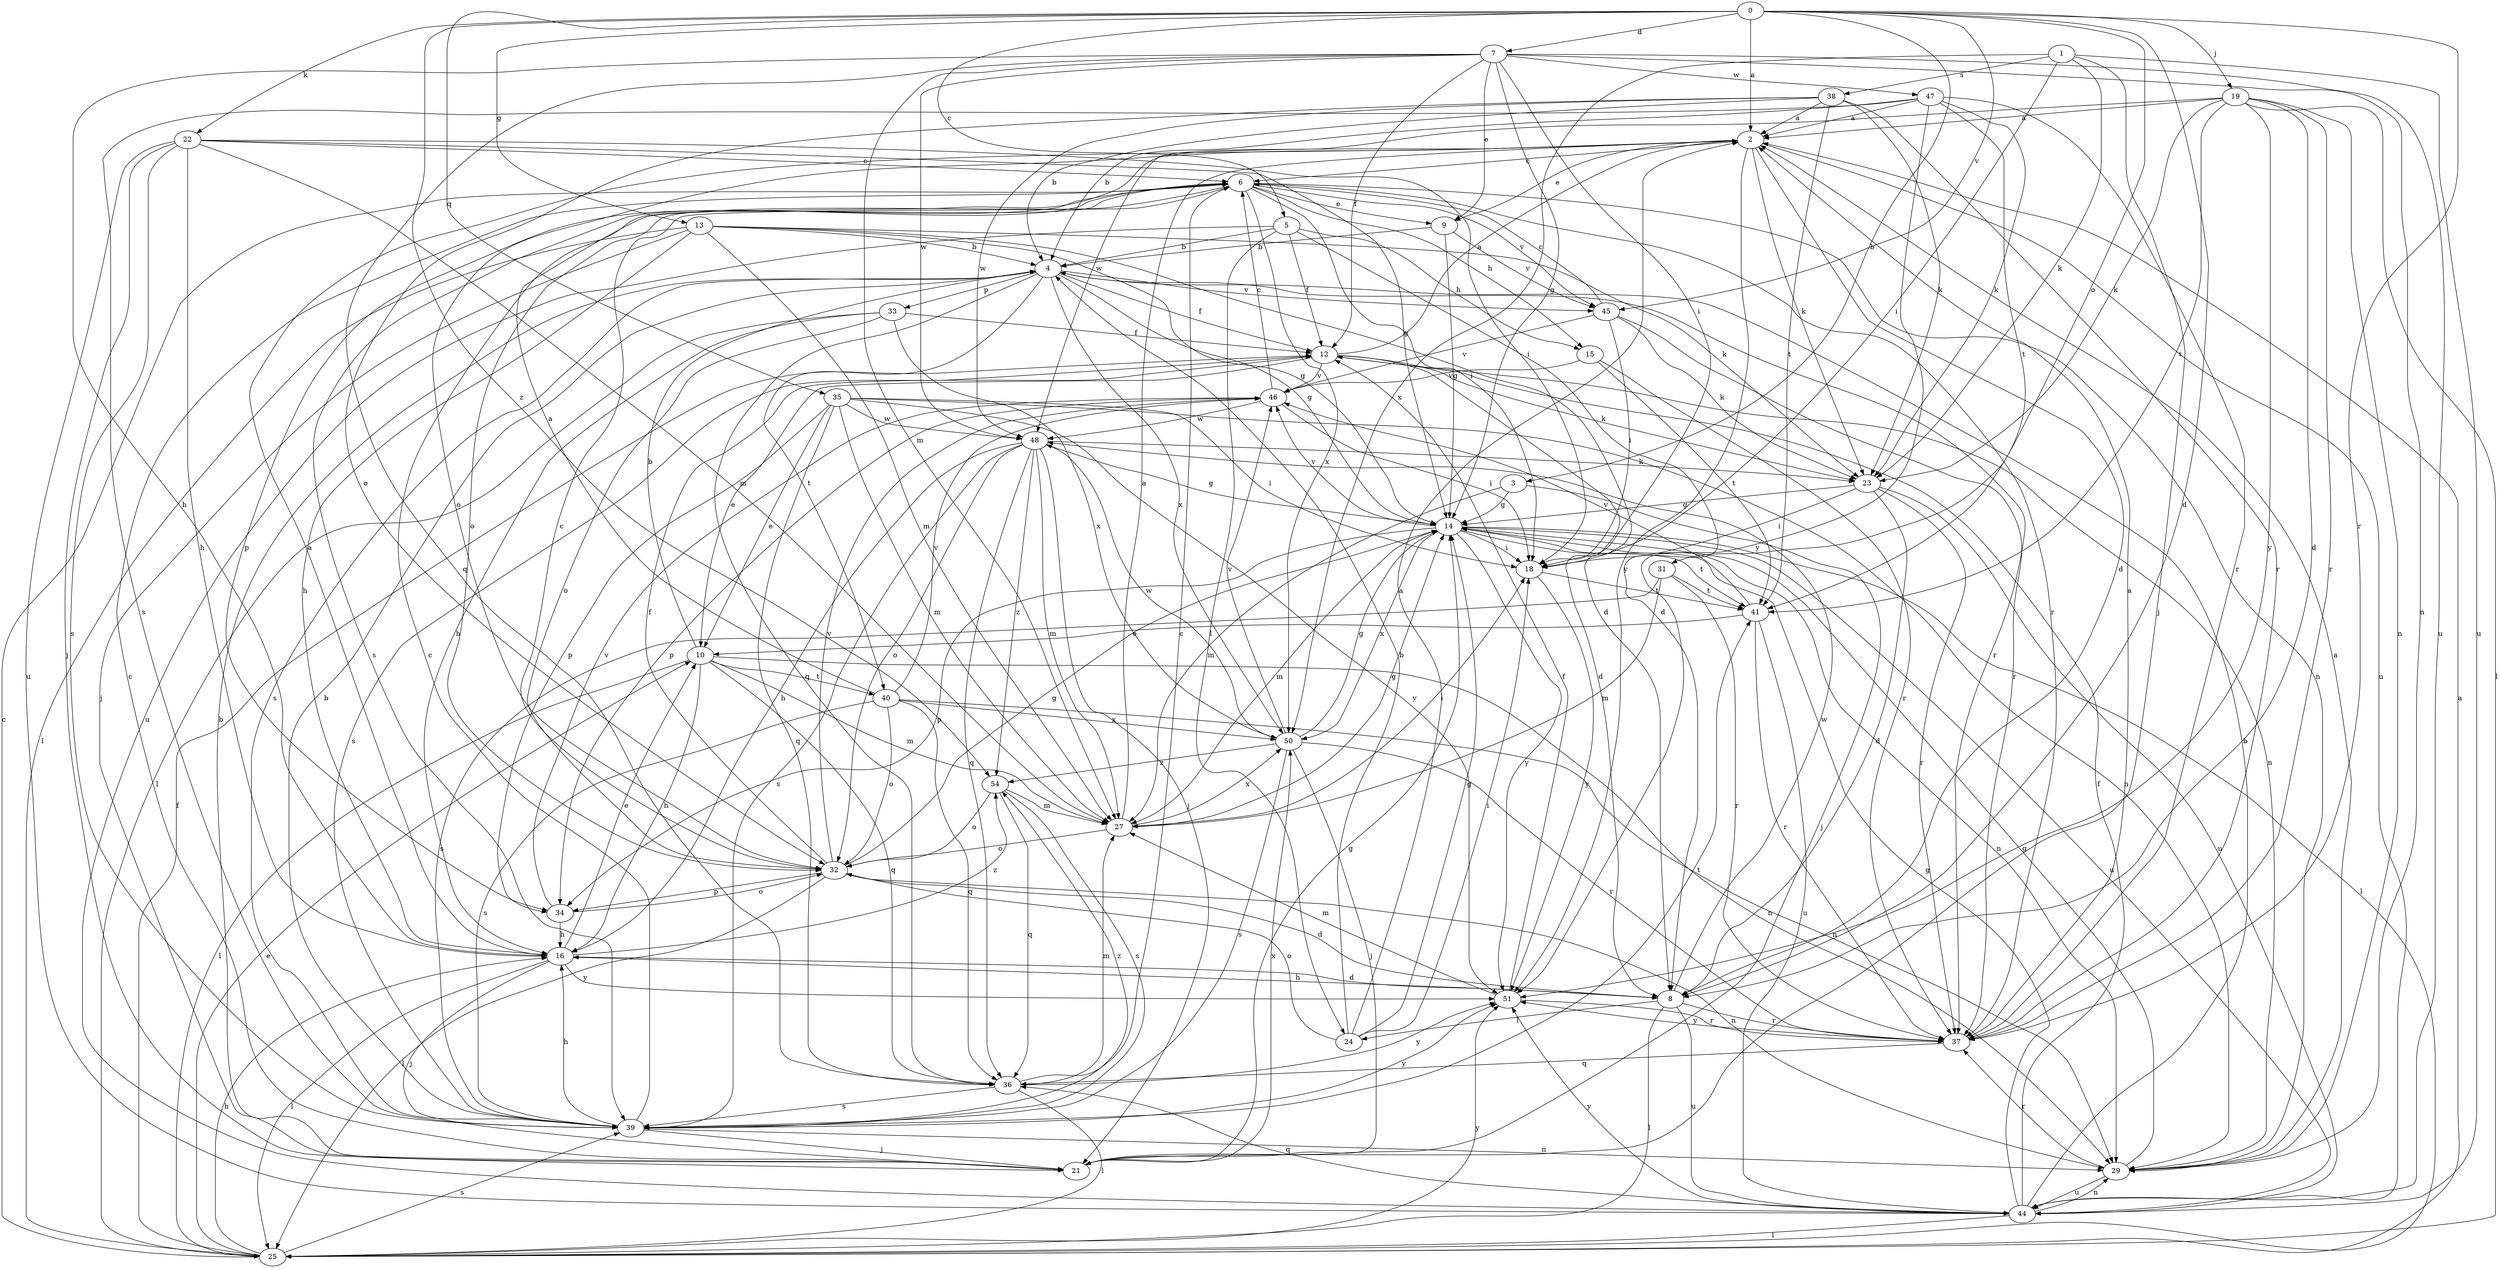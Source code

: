 strict digraph  {
0;
1;
2;
3;
4;
5;
6;
7;
8;
9;
10;
12;
13;
14;
15;
16;
18;
19;
21;
22;
23;
24;
25;
27;
29;
31;
32;
33;
34;
35;
36;
37;
38;
39;
40;
41;
44;
45;
46;
47;
48;
50;
51;
54;
0 -> 2  [label=a];
0 -> 3  [label=b];
0 -> 5  [label=c];
0 -> 7  [label=d];
0 -> 8  [label=d];
0 -> 13  [label=g];
0 -> 19  [label=j];
0 -> 22  [label=k];
0 -> 31  [label=o];
0 -> 35  [label=q];
0 -> 37  [label=r];
0 -> 45  [label=v];
0 -> 54  [label=z];
1 -> 18  [label=i];
1 -> 21  [label=j];
1 -> 23  [label=k];
1 -> 38  [label=s];
1 -> 44  [label=u];
1 -> 50  [label=x];
2 -> 6  [label=c];
2 -> 8  [label=d];
2 -> 9  [label=e];
2 -> 23  [label=k];
2 -> 32  [label=o];
2 -> 44  [label=u];
2 -> 51  [label=y];
3 -> 14  [label=g];
3 -> 21  [label=j];
3 -> 27  [label=m];
4 -> 12  [label=f];
4 -> 14  [label=g];
4 -> 33  [label=p];
4 -> 36  [label=q];
4 -> 37  [label=r];
4 -> 39  [label=s];
4 -> 40  [label=t];
4 -> 45  [label=v];
4 -> 50  [label=x];
5 -> 4  [label=b];
5 -> 8  [label=d];
5 -> 12  [label=f];
5 -> 15  [label=h];
5 -> 24  [label=l];
5 -> 44  [label=u];
6 -> 9  [label=e];
6 -> 15  [label=h];
6 -> 18  [label=i];
6 -> 29  [label=n];
6 -> 32  [label=o];
6 -> 34  [label=p];
6 -> 37  [label=r];
6 -> 39  [label=s];
6 -> 45  [label=v];
6 -> 50  [label=x];
7 -> 9  [label=e];
7 -> 12  [label=f];
7 -> 14  [label=g];
7 -> 16  [label=h];
7 -> 18  [label=i];
7 -> 27  [label=m];
7 -> 29  [label=n];
7 -> 36  [label=q];
7 -> 44  [label=u];
7 -> 47  [label=w];
7 -> 48  [label=w];
8 -> 16  [label=h];
8 -> 24  [label=l];
8 -> 25  [label=l];
8 -> 37  [label=r];
8 -> 44  [label=u];
8 -> 48  [label=w];
9 -> 4  [label=b];
9 -> 14  [label=g];
9 -> 45  [label=v];
10 -> 4  [label=b];
10 -> 16  [label=h];
10 -> 25  [label=l];
10 -> 27  [label=m];
10 -> 29  [label=n];
10 -> 36  [label=q];
10 -> 40  [label=t];
12 -> 2  [label=a];
12 -> 8  [label=d];
12 -> 10  [label=e];
12 -> 23  [label=k];
12 -> 29  [label=n];
12 -> 39  [label=s];
12 -> 46  [label=v];
13 -> 4  [label=b];
13 -> 8  [label=d];
13 -> 14  [label=g];
13 -> 16  [label=h];
13 -> 21  [label=j];
13 -> 23  [label=k];
13 -> 25  [label=l];
13 -> 27  [label=m];
14 -> 18  [label=i];
14 -> 25  [label=l];
14 -> 27  [label=m];
14 -> 29  [label=n];
14 -> 34  [label=p];
14 -> 41  [label=t];
14 -> 44  [label=u];
14 -> 46  [label=v];
14 -> 50  [label=x];
14 -> 51  [label=y];
15 -> 37  [label=r];
15 -> 41  [label=t];
15 -> 46  [label=v];
16 -> 2  [label=a];
16 -> 8  [label=d];
16 -> 10  [label=e];
16 -> 21  [label=j];
16 -> 25  [label=l];
16 -> 51  [label=y];
16 -> 54  [label=z];
18 -> 41  [label=t];
18 -> 51  [label=y];
19 -> 2  [label=a];
19 -> 8  [label=d];
19 -> 23  [label=k];
19 -> 25  [label=l];
19 -> 29  [label=n];
19 -> 37  [label=r];
19 -> 41  [label=t];
19 -> 48  [label=w];
19 -> 51  [label=y];
21 -> 4  [label=b];
21 -> 6  [label=c];
21 -> 14  [label=g];
21 -> 50  [label=x];
22 -> 6  [label=c];
22 -> 14  [label=g];
22 -> 16  [label=h];
22 -> 18  [label=i];
22 -> 21  [label=j];
22 -> 27  [label=m];
22 -> 39  [label=s];
22 -> 44  [label=u];
23 -> 8  [label=d];
23 -> 14  [label=g];
23 -> 18  [label=i];
23 -> 37  [label=r];
23 -> 44  [label=u];
24 -> 2  [label=a];
24 -> 4  [label=b];
24 -> 14  [label=g];
24 -> 18  [label=i];
24 -> 32  [label=o];
25 -> 2  [label=a];
25 -> 6  [label=c];
25 -> 10  [label=e];
25 -> 12  [label=f];
25 -> 16  [label=h];
25 -> 39  [label=s];
25 -> 51  [label=y];
27 -> 2  [label=a];
27 -> 14  [label=g];
27 -> 18  [label=i];
27 -> 32  [label=o];
27 -> 50  [label=x];
29 -> 2  [label=a];
29 -> 14  [label=g];
29 -> 37  [label=r];
29 -> 44  [label=u];
31 -> 27  [label=m];
31 -> 37  [label=r];
31 -> 39  [label=s];
31 -> 41  [label=t];
32 -> 6  [label=c];
32 -> 8  [label=d];
32 -> 12  [label=f];
32 -> 14  [label=g];
32 -> 25  [label=l];
32 -> 29  [label=n];
32 -> 34  [label=p];
32 -> 46  [label=v];
33 -> 12  [label=f];
33 -> 16  [label=h];
33 -> 25  [label=l];
33 -> 32  [label=o];
33 -> 50  [label=x];
34 -> 16  [label=h];
34 -> 32  [label=o];
34 -> 46  [label=v];
35 -> 10  [label=e];
35 -> 18  [label=i];
35 -> 27  [label=m];
35 -> 29  [label=n];
35 -> 34  [label=p];
35 -> 36  [label=q];
35 -> 48  [label=w];
35 -> 51  [label=y];
36 -> 6  [label=c];
36 -> 25  [label=l];
36 -> 27  [label=m];
36 -> 39  [label=s];
36 -> 51  [label=y];
37 -> 2  [label=a];
37 -> 36  [label=q];
37 -> 51  [label=y];
38 -> 2  [label=a];
38 -> 4  [label=b];
38 -> 23  [label=k];
38 -> 32  [label=o];
38 -> 37  [label=r];
38 -> 41  [label=t];
38 -> 48  [label=w];
39 -> 4  [label=b];
39 -> 6  [label=c];
39 -> 16  [label=h];
39 -> 21  [label=j];
39 -> 29  [label=n];
39 -> 41  [label=t];
39 -> 51  [label=y];
39 -> 54  [label=z];
40 -> 2  [label=a];
40 -> 29  [label=n];
40 -> 32  [label=o];
40 -> 36  [label=q];
40 -> 39  [label=s];
40 -> 46  [label=v];
40 -> 50  [label=x];
41 -> 10  [label=e];
41 -> 37  [label=r];
41 -> 44  [label=u];
41 -> 46  [label=v];
44 -> 4  [label=b];
44 -> 12  [label=f];
44 -> 14  [label=g];
44 -> 25  [label=l];
44 -> 29  [label=n];
44 -> 36  [label=q];
44 -> 51  [label=y];
45 -> 6  [label=c];
45 -> 18  [label=i];
45 -> 23  [label=k];
45 -> 37  [label=r];
45 -> 46  [label=v];
46 -> 6  [label=c];
46 -> 18  [label=i];
46 -> 34  [label=p];
46 -> 48  [label=w];
47 -> 2  [label=a];
47 -> 4  [label=b];
47 -> 23  [label=k];
47 -> 37  [label=r];
47 -> 39  [label=s];
47 -> 41  [label=t];
47 -> 51  [label=y];
48 -> 14  [label=g];
48 -> 16  [label=h];
48 -> 21  [label=j];
48 -> 23  [label=k];
48 -> 27  [label=m];
48 -> 32  [label=o];
48 -> 36  [label=q];
48 -> 39  [label=s];
48 -> 54  [label=z];
50 -> 14  [label=g];
50 -> 21  [label=j];
50 -> 37  [label=r];
50 -> 39  [label=s];
50 -> 46  [label=v];
50 -> 48  [label=w];
50 -> 54  [label=z];
51 -> 12  [label=f];
51 -> 27  [label=m];
51 -> 37  [label=r];
54 -> 27  [label=m];
54 -> 32  [label=o];
54 -> 36  [label=q];
54 -> 39  [label=s];
}
